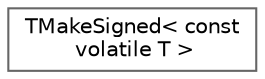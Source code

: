 digraph "Graphical Class Hierarchy"
{
 // INTERACTIVE_SVG=YES
 // LATEX_PDF_SIZE
  bgcolor="transparent";
  edge [fontname=Helvetica,fontsize=10,labelfontname=Helvetica,labelfontsize=10];
  node [fontname=Helvetica,fontsize=10,shape=box,height=0.2,width=0.4];
  rankdir="LR";
  Node0 [id="Node000000",label="TMakeSigned\< const\l volatile T \>",height=0.2,width=0.4,color="grey40", fillcolor="white", style="filled",URL="$da/dfa/structTMakeSigned_3_01const_01volatile_01T_01_4.html",tooltip=" "];
}
